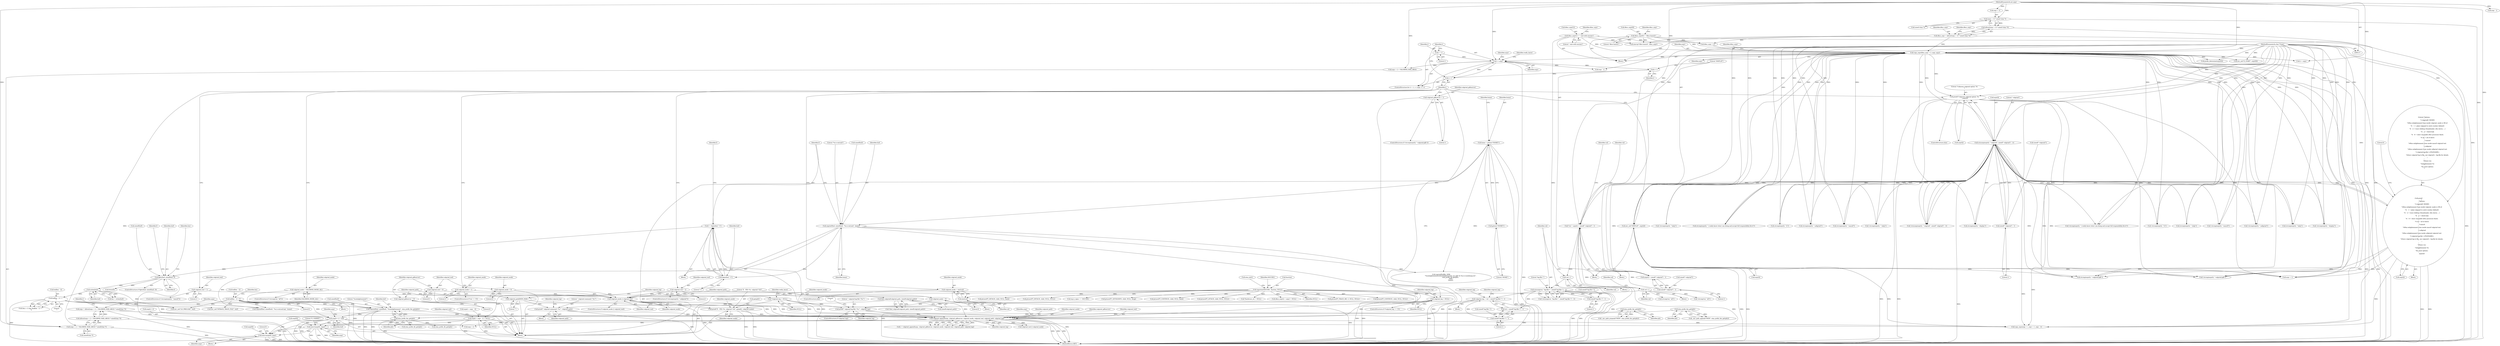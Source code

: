 digraph "0_enlightment_bb4a21e98656fe2c7d98ba2163e6defe9a630e2b@API" {
"1000664" [label="(Call,execv(args[0], args))"];
"1000619" [label="(Call,execv(args[0], args))"];
"1000587" [label="(Call,args[i++] = buf)"];
"1000523" [label="(Call,buf[len - 1] == '\n')"];
"1000516" [label="(Call,strlen(buf))"];
"1000507" [label="(Call,fgets(buf, sizeof(buf), f))"];
"1000498" [label="(Call,f = fopen(buf, \"r\"))"];
"1000500" [label="(Call,fopen(buf, \"r\"))"];
"1000492" [label="(Call,snprintf(buf, sizeof(buf), \"%s/.e-mtrack\", home))"];
"1000484" [label="(Call,home = getenv(\"HOME\"))"];
"1000486" [label="(Call,getenv(\"HOME\"))"];
"1000531" [label="(Call,buf[len - 1] = 0)"];
"1000560" [label="(Call,snprintf(buf, sizeof(buf), \"%s/enlightenment\", eina_prefix_bin_get(pfx)))"];
"1000565" [label="(Call,eina_prefix_bin_get(pfx))"];
"1000448" [label="(Call,eina_prefix_bin_get(pfx))"];
"1000443" [label="(Call,eina_prefix_bin_get(pfx))"];
"1000580" [label="(Call,valgrind_append(args, valgrind_gdbserver, valgrind_mode, valgrind_tool, valgrind_path, valgrind_log))"];
"1000567" [label="(Call,args = alloca((argc + 2 + VALGRIND_MAX_ARGS) * sizeof(char *)))"];
"1000569" [label="(Call,alloca((argc + 2 + VALGRIND_MAX_ARGS) * sizeof(char *)))"];
"1000570" [label="(Call,(argc + 2 + VALGRIND_MAX_ARGS) * sizeof(char *))"];
"1000249" [label="(Call,i < argc)"];
"1000252" [label="(Call,i++)"];
"1000369" [label="(Call,i++)"];
"1000246" [label="(Call,i = 1)"];
"1000118" [label="(MethodParameterIn,int argc)"];
"1000220" [label="(Call,copy_args(dbus_argv + 2, argv, argc))"];
"1000215" [label="(Call,dbus_argv[1] = \"--exit-with-session\")"];
"1000210" [label="(Call,dbus_argv[0] = \"dbus-launch\")"];
"1000201" [label="(Call,dbus_argv = alloca((argc + 3) * sizeof (char *)))"];
"1000203" [label="(Call,alloca((argc + 3) * sizeof (char *)))"];
"1000204" [label="(Call,(argc + 3) * sizeof (char *))"];
"1000119" [label="(MethodParameterIn,char **argv)"];
"1000131" [label="(Call,valgrind_gdbserver = 0)"];
"1000262" [label="(Call,valgrind_gdbserver = 1)"];
"1000467" [label="(Call,printf(\"E - PID=%i, valgrind=%d\", getpid(), valgrind_mode))"];
"1000464" [label="(Call,valgrind_mode = 0)"];
"1000451" [label="(Call,valgrind_mode || valgrind_tool)"];
"1000350" [label="(Call,valgrind_mode = atoi(val))"];
"1000352" [label="(Call,atoi(val))"];
"1000339" [label="(Call,val++)"];
"1000279" [label="(Call,*val = argv[i] + sizeof(\"-valgrind\") - 1)"];
"1000268" [label="(Call,strncmp(argv[i], \"-valgrind\", sizeof(\"-valgrind\") - 1))"];
"1000355" [label="(Call,printf(\"Unknown valgrind option: %s\n\", argv[i]))"];
"1000421" [label="(Call,printf\n             (\n               \"Options:\n\"\n               \"\t-valgrind[=MODE]\n\"\n               \"\t\tRun enlightenment from inside valgrind, mode is OR of:\n\"\n               \"\t\t   1 = plain valgrind to catch crashes (default)\n\"\n               \"\t\t   2 = trace children (thumbnailer, efm slaves, ...)\n\"\n               \"\t\t   4 = check leak\n\"\n               \"\t\t   8 = show reachable after processes finish.\n\"\n               \"\t\t all = all of above\n\"\n               \"\t-massif\n\"\n               \"\t\tRun enlightenment from inside massif valgrind tool.\n\"\n               \"\t-callgrind\n\"\n               \"\t\tRun enlightenment from inside callgrind valgrind tool.\n\"\n               \"\t-valgrind-log-file=<FILENAME>\n\"\n               \"\t\tSave valgrind log to file, see valgrind's --log-file for details.\n\"\n               \"\n\"\n               \"Please run:\n\"\n               \"\tenlightenment %s\n\"\n               \"for more options.\n\",\n               argv[i]))"];
"1000371" [label="(Call,env_set(\"DISPLAY\", argv[i]))"];
"1000273" [label="(Call,sizeof(\"-valgrind\") - 1)"];
"1000285" [label="(Call,sizeof(\"-valgrind\") - 1)"];
"1000346" [label="(Call,valgrind_mode = VALGRIND_MODE_ALL)"];
"1000294" [label="(Call,valgrind_mode = 1)"];
"1000123" [label="(Call,valgrind_mode = 0)"];
"1000395" [label="(Call,valgrind_tool = 2)"];
"1000127" [label="(Call,valgrind_tool = 0)"];
"1000384" [label="(Call,valgrind_tool = 1)"];
"1000138" [label="(Call,valgrind_path[PATH_MAX] = \"\")"];
"1000474" [label="(Call,printf(\" valgrind-command='%s'\", valgrind_path))"];
"1000457" [label="(Call,find_valgrind(valgrind_path, sizeof(valgrind_path)))"];
"1000329" [label="(Call,valgrind_log = NULL)"];
"1000185" [label="(Call,sigaction(SIGUSR1, &action, NULL))"];
"1000142" [label="(Call,*valgrind_log = NULL)"];
"1000479" [label="(Call,printf(\" valgrind-log-file='%s'\", valgrind_log))"];
"1000316" [label="(Call,valgrind_log = val + sizeof(\"log-file=\") - 1)"];
"1000308" [label="(Call,strncmp(val, \"log-file=\", sizeof(\"log-file=\") - 1))"];
"1000304" [label="(Call,val++)"];
"1000311" [label="(Call,sizeof(\"log-file=\") - 1)"];
"1000320" [label="(Call,sizeof(\"log-file=\") - 1)"];
"1000603" [label="(Call,args[i + argc - 1] = NULL)"];
"1000440" [label="(Identifier,really_know)"];
"1000131" [label="(Call,valgrind_gdbserver = 0)"];
"1000249" [label="(Call,i < argc)"];
"1000343" [label="(Call,strcmp(val, \"all\"))"];
"1000347" [label="(Identifier,valgrind_mode)"];
"1000707" [label="(Call,ptrace(PT_CONTINUE, child, NULL, NULL))"];
"1000390" [label="(Call,strcmp(argv[i], \"-callgrind\"))"];
"1000595" [label="(Identifier,args)"];
"1000514" [label="(Call,len = strlen(buf))"];
"1000349" [label="(ControlStructure,else)"];
"1000323" [label="(Literal,1)"];
"1000558" [label="(Call,fclose(f))"];
"1000124" [label="(Identifier,valgrind_mode)"];
"1000414" [label="(Call,!strcmp(argv[i], \"--help\"))"];
"1000311" [label="(Call,sizeof(\"log-file=\") - 1)"];
"1000338" [label="(Block,)"];
"1000530" [label="(Block,)"];
"1000531" [label="(Call,buf[len - 1] = 0)"];
"1000564" [label="(Literal,\"%s/enlightenment\")"];
"1000585" [label="(Identifier,valgrind_path)"];
"1000452" [label="(Identifier,valgrind_mode)"];
"1000464" [label="(Call,valgrind_mode = 0)"];
"1000264" [label="(Literal,1)"];
"1000189" [label="(Identifier,NULL)"];
"1000626" [label="(Literal,\"E_CSERVE\")"];
"1000470" [label="(Identifier,valgrind_mode)"];
"1000453" [label="(Identifier,valgrind_tool)"];
"1000248" [label="(Literal,1)"];
"1000668" [label="(Identifier,args)"];
"1000295" [label="(Identifier,valgrind_mode)"];
"1000357" [label="(Call,argv[i])"];
"1000388" [label="(ControlStructure,if (!strcmp(argv[i], \"-callgrind\")))"];
"1000240" [label="(Call,env_set(\"E_START\", argv[0]))"];
"1000247" [label="(Identifier,i)"];
"1000583" [label="(Identifier,valgrind_mode)"];
"1000215" [label="(Call,dbus_argv[1] = \"--exit-with-session\")"];
"1000138" [label="(Call,valgrind_path[PATH_MAX] = \"\")"];
"1000354" [label="(ControlStructure,else)"];
"1000423" [label="(Call,argv[i])"];
"1000310" [label="(Literal,\"log-file=\")"];
"1000250" [label="(Identifier,i)"];
"1000560" [label="(Call,snprintf(buf, sizeof(buf), \"%s/enlightenment\", eina_prefix_bin_get(pfx)))"];
"1000208" [label="(Call,sizeof (char *))"];
"1000500" [label="(Call,fopen(buf, \"r\"))"];
"1000351" [label="(Identifier,valgrind_mode)"];
"1000561" [label="(Identifier,buf)"];
"1000253" [label="(Identifier,i)"];
"1000444" [label="(Identifier,pfx)"];
"1000286" [label="(Call,sizeof(\"-valgrind\"))"];
"1000309" [label="(Identifier,val)"];
"1000588" [label="(Call,args[i++])"];
"1000856" [label="(Call,ptrace(PT_DETACH, child, NULL, back))"];
"1000221" [label="(Call,dbus_argv + 2)"];
"1000529" [label="(Literal,'\n')"];
"1000489" [label="(Identifier,home)"];
"1000228" [label="(Identifier,dbus_argv)"];
"1000296" [label="(Literal,1)"];
"1000593" [label="(Call,copy_args(args + i, argv + 1, argc - 1))"];
"1000222" [label="(Identifier,dbus_argv)"];
"1000509" [label="(Call,sizeof(buf))"];
"1000565" [label="(Call,eina_prefix_bin_get(pfx))"];
"1000268" [label="(Call,strncmp(argv[i], \"-valgrind\", sizeof(\"-valgrind\") - 1))"];
"1000501" [label="(Identifier,buf)"];
"1000305" [label="(Identifier,val)"];
"1000363" [label="(Call,strcmp(argv[i], \"-display\"))"];
"1000353" [label="(Identifier,val)"];
"1000289" [label="(ControlStructure,if (*val == '\0'))"];
"1000524" [label="(Call,buf[len - 1])"];
"1000204" [label="(Call,(argc + 3) * sizeof (char *))"];
"1000532" [label="(Call,buf[len - 1])"];
"1000339" [label="(Call,val++)"];
"1000217" [label="(Identifier,dbus_argv)"];
"1000475" [label="(Literal,\" valgrind-command='%s'\")"];
"1000493" [label="(Identifier,buf)"];
"1000989" [label="(Call,ptrace(PT_DETACH, child, NULL, NULL))"];
"1000329" [label="(Call,valgrind_log = NULL)"];
"1000477" [label="(ControlStructure,if (valgrind_log))"];
"1000430" [label="(Call,!strcmp(argv[i], \"-i-really-know-what-i-am-doing-and-accept-full-responsibility-for-it\"))"];
"1000370" [label="(Identifier,i)"];
"1000118" [label="(MethodParameterIn,int argc)"];
"1000314" [label="(Literal,1)"];
"1000559" [label="(Identifier,f)"];
"1000794" [label="(Call,sig.si_signo == SIGUSR1)"];
"1000233" [label="(Call,execvp(\"dbus-launch\", dbus_argv))"];
"1000205" [label="(Call,argc + 3)"];
"1000330" [label="(Identifier,valgrind_log)"];
"1000211" [label="(Call,dbus_argv[0])"];
"1000187" [label="(Call,&action)"];
"1000378" [label="(Call,!strcmp(argv[i], \"-massif\"))"];
"1000143" [label="(Identifier,valgrind_log)"];
"1000142" [label="(Call,*valgrind_log = NULL)"];
"1000120" [label="(Block,)"];
"1000397" [label="(Literal,2)"];
"1000600" [label="(Call,argc - 1)"];
"1000771" [label="(Call,ptrace(PT_GETSIGINFO, child, NULL, &sig))"];
"1000355" [label="(Call,printf(\"Unknown valgrind option: %s\n\", argv[i]))"];
"1000427" [label="(Literal,0)"];
"1000555" [label="(Call,env_set(\"MTRACK_TRACE_FILE\", buf))"];
"1000468" [label="(Literal,\"E - PID=%i, valgrind=%d\")"];
"1000847" [label="(Call,ptrace(PT_CONTINUE, child, NULL, back))"];
"1000214" [label="(Literal,\"dbus-launch\")"];
"1000597" [label="(Call,argv + 1)"];
"1000251" [label="(Identifier,argc)"];
"1000448" [label="(Call,eina_prefix_bin_get(pfx))"];
"1000307" [label="(Call,!strncmp(val, \"log-file=\", sizeof(\"log-file=\") - 1))"];
"1000568" [label="(Identifier,args)"];
"1000516" [label="(Call,strlen(buf))"];
"1000119" [label="(MethodParameterIn,char **argv)"];
"1000389" [label="(Call,!strcmp(argv[i], \"-callgrind\"))"];
"1000255" [label="(ControlStructure,if (!strcmp(argv[i], \"-valgrind-gdb\")))"];
"1000620" [label="(Call,args[0])"];
"1000409" [label="(Call,strcmp(argv[i], \"-help\"))"];
"1000294" [label="(Call,valgrind_mode = 1)"];
"1000128" [label="(Identifier,valgrind_tool)"];
"1000567" [label="(Call,args = alloca((argc + 2 + VALGRIND_MAX_ARGS) * sizeof(char *)))"];
"1000571" [label="(Call,argc + 2 + VALGRIND_MAX_ARGS)"];
"1000304" [label="(Call,val++)"];
"1000507" [label="(Call,fgets(buf, sizeof(buf), f))"];
"1000348" [label="(Identifier,VALGRIND_MODE_ALL)"];
"1000229" [label="(Call,2 + argc)"];
"1000608" [label="(Call,argc - 1)"];
"1000490" [label="(Block,)"];
"1000485" [label="(Identifier,home)"];
"1000469" [label="(Call,getpid())"];
"1000317" [label="(Identifier,valgrind_log)"];
"1000292" [label="(Identifier,val)"];
"1000262" [label="(Call,valgrind_gdbserver = 1)"];
"1000342" [label="(Call,!strcmp(val, \"all\"))"];
"1000341" [label="(ControlStructure,if (!strcmp(val, \"all\")))"];
"1000578" [label="(Call,i = valgrind_append(args, valgrind_gdbserver, valgrind_mode, valgrind_tool, valgrind_path, valgrind_log))"];
"1000327" [label="(Identifier,valgrind_log)"];
"1000499" [label="(Identifier,f)"];
"1000267" [label="(Call,!strncmp(argv[i], \"-valgrind\", sizeof(\"-valgrind\") - 1))"];
"1000252" [label="(Call,i++)"];
"1000368" [label="(Block,)"];
"1000362" [label="(Call,!strcmp(argv[i], \"-display\"))"];
"1000496" [label="(Literal,\"%s/.e-mtrack\")"];
"1000472" [label="(Identifier,valgrind_mode)"];
"1000586" [label="(Identifier,valgrind_log)"];
"1000236" [label="(Call,prefix_determine(argv[0]))"];
"1000483" [label="(Literal,'\n')"];
"1000123" [label="(Call,valgrind_mode = 0)"];
"1000519" [label="(Call,(len > 1) && (buf[len - 1] == '\n'))"];
"1000502" [label="(Literal,\"r\")"];
"1000377" [label="(ControlStructure,if (!strcmp(argv[i], \"-massif\")))"];
"1000492" [label="(Call,snprintf(buf, sizeof(buf), \"%s/.e-mtrack\", home))"];
"1000540" [label="(Call,env_set(\"LD_PRELOAD\", buf))"];
"1000685" [label="(Call,ptrace(PT_ATTACH, child, NULL, NULL))"];
"1000570" [label="(Call,(argc + 2 + VALGRIND_MAX_ARGS) * sizeof(char *))"];
"1000613" [label="(Call,valgrind_tool || valgrind_mode)"];
"1000272" [label="(Literal,\"-valgrind\")"];
"1000132" [label="(Identifier,valgrind_gdbserver)"];
"1000476" [label="(Identifier,valgrind_path)"];
"1000385" [label="(Identifier,valgrind_tool)"];
"1000497" [label="(Identifier,home)"];
"1000465" [label="(Identifier,valgrind_mode)"];
"1000604" [label="(Call,args[i + argc - 1])"];
"1000757" [label="(Call,*backtrace_str = NULL)"];
"1000127" [label="(Call,valgrind_tool = 0)"];
"1000474" [label="(Call,printf(\" valgrind-command='%s'\", valgrind_path))"];
"1000420" [label="(Block,)"];
"1000498" [label="(Call,f = fopen(buf, \"r\"))"];
"1000280" [label="(Identifier,val)"];
"1000611" [label="(Identifier,NULL)"];
"1000133" [label="(Literal,0)"];
"1000484" [label="(Call,home = getenv(\"HOME\"))"];
"1000369" [label="(Call,i++)"];
"1000219" [label="(Literal,\"--exit-with-session\")"];
"1000614" [label="(Identifier,valgrind_tool)"];
"1000549" [label="(Call,snprintf(buf, sizeof(buf), \"%s/.e-mtrack.log\", home))"];
"1000504" [label="(Identifier,f)"];
"1000401" [label="(Call,!strcmp(argv[i], \"-h\"))"];
"1000506" [label="(ControlStructure,if (fgets(buf, sizeof(buf), f)))"];
"1000147" [label="(Identifier,really_know)"];
"1000537" [label="(Literal,0)"];
"1000201" [label="(Call,dbus_argv = alloca((argc + 3) * sizeof (char *)))"];
"1000259" [label="(Identifier,argv)"];
"1000256" [label="(Call,!strcmp(argv[i], \"-valgrind-gdb\"))"];
"1000384" [label="(Call,valgrind_tool = 1)"];
"1000318" [label="(Call,val + sizeof(\"log-file=\") - 1)"];
"1000203" [label="(Call,alloca((argc + 3) * sizeof (char *)))"];
"1000279" [label="(Call,*val = argv[i] + sizeof(\"-valgrind\") - 1)"];
"1000461" [label="(Block,)"];
"1000443" [label="(Call,eina_prefix_bin_get(pfx))"];
"1000446" [label="(Call,_env_path_prepend(\"PATH\", eina_prefix_bin_get(pfx)))"];
"1000582" [label="(Identifier,valgrind_gdbserver)"];
"1000539" [label="(Identifier,len)"];
"1000220" [label="(Call,copy_args(dbus_argv + 2, argv, argc))"];
"1000415" [label="(Call,strcmp(argv[i], \"--help\"))"];
"1000312" [label="(Call,sizeof(\"log-file=\"))"];
"1000321" [label="(Call,sizeof(\"log-file=\"))"];
"1000140" [label="(Literal,\"\")"];
"1000909" [label="(Call,eina_prefix_lib_get(pfx))"];
"1000479" [label="(Call,printf(\" valgrind-log-file='%s'\", valgrind_log))"];
"1000408" [label="(Call,!strcmp(argv[i], \"-help\"))"];
"1000315" [label="(Block,)"];
"1000580" [label="(Call,valgrind_append(args, valgrind_gdbserver, valgrind_mode, valgrind_tool, valgrind_path, valgrind_log))"];
"1000487" [label="(Literal,\"HOME\")"];
"1000224" [label="(Identifier,argv)"];
"1000508" [label="(Identifier,buf)"];
"1000144" [label="(Identifier,NULL)"];
"1000523" [label="(Call,buf[len - 1] == '\n')"];
"1000441" [label="(Call,_env_path_append(\"PATH\", eina_prefix_bin_get(pfx)))"];
"1000372" [label="(Literal,\"DISPLAY\")"];
"1000466" [label="(Literal,0)"];
"1000324" [label="(ControlStructure,if (*valgrind_log == '\0'))"];
"1000216" [label="(Call,dbus_argv[1])"];
"1000185" [label="(Call,sigaction(SIGUSR1, &action, NULL))"];
"1000308" [label="(Call,strncmp(val, \"log-file=\", sizeof(\"log-file=\") - 1))"];
"1000263" [label="(Identifier,valgrind_gdbserver)"];
"1000451" [label="(Call,valgrind_mode || valgrind_tool)"];
"1000670" [label="(Literal,0)"];
"1000449" [label="(Identifier,pfx)"];
"1000867" [label="(Call,snprintf(buffer, 4096,\n                                          \"%s/enlightenment/utils/enlightenment_sys gdb %i %s/.e-crashdump.txt\",\n                                          eina_prefix_lib_get(pfx),\n                                           child,\n                                           home))"];
"1000269" [label="(Call,argv[i])"];
"1000245" [label="(ControlStructure,for (i = 1; i < argc; i++))"];
"1000664" [label="(Call,execv(args[0], args))"];
"1000386" [label="(Literal,1)"];
"1000655" [label="(Block,)"];
"1000356" [label="(Literal,\"Unknown valgrind option: %s\n\")"];
"1000190" [label="(Call,eina_init())"];
"1000276" [label="(Literal,1)"];
"1000450" [label="(ControlStructure,if (valgrind_mode || valgrind_tool))"];
"1000459" [label="(Call,sizeof(valgrind_path))"];
"1000473" [label="(Block,)"];
"1000517" [label="(Identifier,buf)"];
"1000226" [label="(Call,dbus_argv[2 + argc] = NULL)"];
"1000467" [label="(Call,printf(\"E - PID=%i, valgrind=%d\", getpid(), valgrind_mode))"];
"1000619" [label="(Call,execv(args[0], args))"];
"1000373" [label="(Call,argv[i])"];
"1000281" [label="(Call,argv[i] + sizeof(\"-valgrind\") - 1)"];
"1000396" [label="(Identifier,valgrind_tool)"];
"1000129" [label="(Literal,0)"];
"1001058" [label="(MethodReturn,RET)"];
"1000274" [label="(Call,sizeof(\"-valgrind\"))"];
"1000480" [label="(Literal,\" valgrind-log-file='%s'\")"];
"1000277" [label="(Block,)"];
"1000456" [label="(Call,!find_valgrind(valgrind_path, sizeof(valgrind_path)))"];
"1000316" [label="(Call,valgrind_log = val + sizeof(\"log-file=\") - 1)"];
"1000515" [label="(Identifier,len)"];
"1000431" [label="(Call,strcmp(argv[i], \"-i-really-know-what-i-am-doing-and-accept-full-responsibility-for-it\"))"];
"1000210" [label="(Call,dbus_argv[0] = \"dbus-launch\")"];
"1000871" [label="(Call,eina_prefix_lib_get(pfx))"];
"1000481" [label="(Identifier,valgrind_log)"];
"1000331" [label="(Identifier,NULL)"];
"1000125" [label="(Literal,0)"];
"1000478" [label="(Identifier,valgrind_log)"];
"1000603" [label="(Call,args[i + argc - 1] = NULL)"];
"1000569" [label="(Call,alloca((argc + 2 + VALGRIND_MAX_ARGS) * sizeof(char *)))"];
"1000402" [label="(Call,strcmp(argv[i], \"-h\"))"];
"1000371" [label="(Call,env_set(\"DISPLAY\", argv[i]))"];
"1000421" [label="(Call,printf\n             (\n               \"Options:\n\"\n               \"\t-valgrind[=MODE]\n\"\n               \"\t\tRun enlightenment from inside valgrind, mode is OR of:\n\"\n               \"\t\t   1 = plain valgrind to catch crashes (default)\n\"\n               \"\t\t   2 = trace children (thumbnailer, efm slaves, ...)\n\"\n               \"\t\t   4 = check leak\n\"\n               \"\t\t   8 = show reachable after processes finish.\n\"\n               \"\t\t all = all of above\n\"\n               \"\t-massif\n\"\n               \"\t\tRun enlightenment from inside massif valgrind tool.\n\"\n               \"\t-callgrind\n\"\n               \"\t\tRun enlightenment from inside callgrind valgrind tool.\n\"\n               \"\t-valgrind-log-file=<FILENAME>\n\"\n               \"\t\tSave valgrind log to file, see valgrind's --log-file for details.\n\"\n               \"\n\"\n               \"Please run:\n\"\n               \"\tenlightenment %s\n\"\n               \"for more options.\n\",\n               argv[i]))"];
"1000202" [label="(Identifier,dbus_argv)"];
"1000458" [label="(Identifier,valgrind_path)"];
"1000340" [label="(Identifier,val)"];
"1000350" [label="(Call,valgrind_mode = atoi(val))"];
"1000273" [label="(Call,sizeof(\"-valgrind\") - 1)"];
"1000457" [label="(Call,find_valgrind(valgrind_path, sizeof(valgrind_path)))"];
"1000592" [label="(Identifier,buf)"];
"1000584" [label="(Identifier,valgrind_tool)"];
"1000186" [label="(Identifier,SIGUSR1)"];
"1000212" [label="(Identifier,dbus_argv)"];
"1000303" [label="(Block,)"];
"1000623" [label="(Identifier,args)"];
"1000665" [label="(Call,args[0])"];
"1000139" [label="(Identifier,valgrind_path)"];
"1000199" [label="(Block,)"];
"1000395" [label="(Call,valgrind_tool = 2)"];
"1000576" [label="(Call,sizeof(char *))"];
"1000581" [label="(Identifier,args)"];
"1000659" [label="(Call,ptrace(PT_TRACE_ME, 0, NULL, NULL))"];
"1000511" [label="(Identifier,f)"];
"1000486" [label="(Call,getenv(\"HOME\"))"];
"1000257" [label="(Call,strcmp(argv[i], \"-valgrind-gdb\"))"];
"1000379" [label="(Call,strcmp(argv[i], \"-massif\"))"];
"1000422" [label="(Literal,\"Options:\n\"\n               \"\t-valgrind[=MODE]\n\"\n               \"\t\tRun enlightenment from inside valgrind, mode is OR of:\n\"\n               \"\t\t   1 = plain valgrind to catch crashes (default)\n\"\n               \"\t\t   2 = trace children (thumbnailer, efm slaves, ...)\n\"\n               \"\t\t   4 = check leak\n\"\n               \"\t\t   8 = show reachable after processes finish.\n\"\n               \"\t\t all = all of above\n\"\n               \"\t-massif\n\"\n               \"\t\tRun enlightenment from inside massif valgrind tool.\n\"\n               \"\t-callgrind\n\"\n               \"\t\tRun enlightenment from inside callgrind valgrind tool.\n\"\n               \"\t-valgrind-log-file=<FILENAME>\n\"\n               \"\t\tSave valgrind log to file, see valgrind's --log-file for details.\n\"\n               \"\n\"\n               \"Please run:\n\"\n               \"\tenlightenment %s\n\"\n               \"for more options.\n\")"];
"1000352" [label="(Call,atoi(val))"];
"1000594" [label="(Call,args + i)"];
"1000562" [label="(Call,sizeof(buf))"];
"1000494" [label="(Call,sizeof(buf))"];
"1000346" [label="(Call,valgrind_mode = VALGRIND_MODE_ALL)"];
"1000566" [label="(Identifier,pfx)"];
"1000587" [label="(Call,args[i++] = buf)"];
"1000285" [label="(Call,sizeof(\"-valgrind\") - 1)"];
"1000344" [label="(Identifier,val)"];
"1000225" [label="(Identifier,argc)"];
"1000320" [label="(Call,sizeof(\"log-file=\") - 1)"];
"1000246" [label="(Call,i = 1)"];
"1000579" [label="(Identifier,i)"];
"1000288" [label="(Literal,1)"];
"1000664" -> "1000655"  [label="AST: "];
"1000664" -> "1000668"  [label="CFG: "];
"1000665" -> "1000664"  [label="AST: "];
"1000668" -> "1000664"  [label="AST: "];
"1000670" -> "1000664"  [label="CFG: "];
"1000664" -> "1001058"  [label="DDG: "];
"1000664" -> "1001058"  [label="DDG: "];
"1000664" -> "1001058"  [label="DDG: "];
"1000619" -> "1000664"  [label="DDG: "];
"1000619" -> "1000664"  [label="DDG: "];
"1000587" -> "1000664"  [label="DDG: "];
"1000603" -> "1000664"  [label="DDG: "];
"1000619" -> "1000120"  [label="AST: "];
"1000619" -> "1000623"  [label="CFG: "];
"1000620" -> "1000619"  [label="AST: "];
"1000623" -> "1000619"  [label="AST: "];
"1000626" -> "1000619"  [label="CFG: "];
"1000619" -> "1001058"  [label="DDG: "];
"1000619" -> "1001058"  [label="DDG: "];
"1000619" -> "1001058"  [label="DDG: "];
"1000587" -> "1000619"  [label="DDG: "];
"1000580" -> "1000619"  [label="DDG: "];
"1000603" -> "1000619"  [label="DDG: "];
"1000587" -> "1000120"  [label="AST: "];
"1000587" -> "1000592"  [label="CFG: "];
"1000588" -> "1000587"  [label="AST: "];
"1000592" -> "1000587"  [label="AST: "];
"1000595" -> "1000587"  [label="CFG: "];
"1000587" -> "1001058"  [label="DDG: "];
"1000587" -> "1001058"  [label="DDG: "];
"1000523" -> "1000587"  [label="DDG: "];
"1000531" -> "1000587"  [label="DDG: "];
"1000560" -> "1000587"  [label="DDG: "];
"1000587" -> "1000593"  [label="DDG: "];
"1000587" -> "1000594"  [label="DDG: "];
"1000523" -> "1000519"  [label="AST: "];
"1000523" -> "1000529"  [label="CFG: "];
"1000524" -> "1000523"  [label="AST: "];
"1000529" -> "1000523"  [label="AST: "];
"1000519" -> "1000523"  [label="CFG: "];
"1000523" -> "1001058"  [label="DDG: "];
"1000523" -> "1000519"  [label="DDG: "];
"1000523" -> "1000519"  [label="DDG: "];
"1000516" -> "1000523"  [label="DDG: "];
"1000523" -> "1000540"  [label="DDG: "];
"1000523" -> "1000549"  [label="DDG: "];
"1000523" -> "1000555"  [label="DDG: "];
"1000523" -> "1000560"  [label="DDG: "];
"1000516" -> "1000514"  [label="AST: "];
"1000516" -> "1000517"  [label="CFG: "];
"1000517" -> "1000516"  [label="AST: "];
"1000514" -> "1000516"  [label="CFG: "];
"1000516" -> "1000514"  [label="DDG: "];
"1000507" -> "1000516"  [label="DDG: "];
"1000516" -> "1000540"  [label="DDG: "];
"1000507" -> "1000506"  [label="AST: "];
"1000507" -> "1000511"  [label="CFG: "];
"1000508" -> "1000507"  [label="AST: "];
"1000509" -> "1000507"  [label="AST: "];
"1000511" -> "1000507"  [label="AST: "];
"1000515" -> "1000507"  [label="CFG: "];
"1000559" -> "1000507"  [label="CFG: "];
"1000507" -> "1001058"  [label="DDG: "];
"1000498" -> "1000507"  [label="DDG: "];
"1000507" -> "1000558"  [label="DDG: "];
"1000498" -> "1000490"  [label="AST: "];
"1000498" -> "1000500"  [label="CFG: "];
"1000499" -> "1000498"  [label="AST: "];
"1000500" -> "1000498"  [label="AST: "];
"1000504" -> "1000498"  [label="CFG: "];
"1000498" -> "1001058"  [label="DDG: "];
"1000498" -> "1001058"  [label="DDG: "];
"1000500" -> "1000498"  [label="DDG: "];
"1000500" -> "1000498"  [label="DDG: "];
"1000500" -> "1000502"  [label="CFG: "];
"1000501" -> "1000500"  [label="AST: "];
"1000502" -> "1000500"  [label="AST: "];
"1000492" -> "1000500"  [label="DDG: "];
"1000492" -> "1000490"  [label="AST: "];
"1000492" -> "1000497"  [label="CFG: "];
"1000493" -> "1000492"  [label="AST: "];
"1000494" -> "1000492"  [label="AST: "];
"1000496" -> "1000492"  [label="AST: "];
"1000497" -> "1000492"  [label="AST: "];
"1000499" -> "1000492"  [label="CFG: "];
"1000492" -> "1001058"  [label="DDG: "];
"1000492" -> "1001058"  [label="DDG: "];
"1000484" -> "1000492"  [label="DDG: "];
"1000492" -> "1000549"  [label="DDG: "];
"1000492" -> "1000867"  [label="DDG: "];
"1000484" -> "1000120"  [label="AST: "];
"1000484" -> "1000486"  [label="CFG: "];
"1000485" -> "1000484"  [label="AST: "];
"1000486" -> "1000484"  [label="AST: "];
"1000489" -> "1000484"  [label="CFG: "];
"1000484" -> "1001058"  [label="DDG: "];
"1000484" -> "1001058"  [label="DDG: "];
"1000486" -> "1000484"  [label="DDG: "];
"1000484" -> "1000867"  [label="DDG: "];
"1000486" -> "1000487"  [label="CFG: "];
"1000487" -> "1000486"  [label="AST: "];
"1000531" -> "1000530"  [label="AST: "];
"1000531" -> "1000537"  [label="CFG: "];
"1000532" -> "1000531"  [label="AST: "];
"1000537" -> "1000531"  [label="AST: "];
"1000539" -> "1000531"  [label="CFG: "];
"1000531" -> "1001058"  [label="DDG: "];
"1000531" -> "1000540"  [label="DDG: "];
"1000531" -> "1000549"  [label="DDG: "];
"1000531" -> "1000555"  [label="DDG: "];
"1000531" -> "1000560"  [label="DDG: "];
"1000560" -> "1000120"  [label="AST: "];
"1000560" -> "1000565"  [label="CFG: "];
"1000561" -> "1000560"  [label="AST: "];
"1000562" -> "1000560"  [label="AST: "];
"1000564" -> "1000560"  [label="AST: "];
"1000565" -> "1000560"  [label="AST: "];
"1000568" -> "1000560"  [label="CFG: "];
"1000560" -> "1001058"  [label="DDG: "];
"1000560" -> "1001058"  [label="DDG: "];
"1000565" -> "1000560"  [label="DDG: "];
"1000565" -> "1000566"  [label="CFG: "];
"1000566" -> "1000565"  [label="AST: "];
"1000565" -> "1001058"  [label="DDG: "];
"1000448" -> "1000565"  [label="DDG: "];
"1000443" -> "1000565"  [label="DDG: "];
"1000565" -> "1000871"  [label="DDG: "];
"1000565" -> "1000909"  [label="DDG: "];
"1000448" -> "1000446"  [label="AST: "];
"1000448" -> "1000449"  [label="CFG: "];
"1000449" -> "1000448"  [label="AST: "];
"1000446" -> "1000448"  [label="CFG: "];
"1000448" -> "1000446"  [label="DDG: "];
"1000443" -> "1000441"  [label="AST: "];
"1000443" -> "1000444"  [label="CFG: "];
"1000444" -> "1000443"  [label="AST: "];
"1000441" -> "1000443"  [label="CFG: "];
"1000443" -> "1000441"  [label="DDG: "];
"1000580" -> "1000578"  [label="AST: "];
"1000580" -> "1000586"  [label="CFG: "];
"1000581" -> "1000580"  [label="AST: "];
"1000582" -> "1000580"  [label="AST: "];
"1000583" -> "1000580"  [label="AST: "];
"1000584" -> "1000580"  [label="AST: "];
"1000585" -> "1000580"  [label="AST: "];
"1000586" -> "1000580"  [label="AST: "];
"1000578" -> "1000580"  [label="CFG: "];
"1000580" -> "1001058"  [label="DDG: "];
"1000580" -> "1001058"  [label="DDG: "];
"1000580" -> "1001058"  [label="DDG: "];
"1000580" -> "1000578"  [label="DDG: "];
"1000580" -> "1000578"  [label="DDG: "];
"1000580" -> "1000578"  [label="DDG: "];
"1000580" -> "1000578"  [label="DDG: "];
"1000580" -> "1000578"  [label="DDG: "];
"1000580" -> "1000578"  [label="DDG: "];
"1000567" -> "1000580"  [label="DDG: "];
"1000131" -> "1000580"  [label="DDG: "];
"1000262" -> "1000580"  [label="DDG: "];
"1000467" -> "1000580"  [label="DDG: "];
"1000451" -> "1000580"  [label="DDG: "];
"1000138" -> "1000580"  [label="DDG: "];
"1000474" -> "1000580"  [label="DDG: "];
"1000457" -> "1000580"  [label="DDG: "];
"1000329" -> "1000580"  [label="DDG: "];
"1000142" -> "1000580"  [label="DDG: "];
"1000479" -> "1000580"  [label="DDG: "];
"1000316" -> "1000580"  [label="DDG: "];
"1000580" -> "1000593"  [label="DDG: "];
"1000580" -> "1000594"  [label="DDG: "];
"1000580" -> "1000613"  [label="DDG: "];
"1000580" -> "1000613"  [label="DDG: "];
"1000567" -> "1000120"  [label="AST: "];
"1000567" -> "1000569"  [label="CFG: "];
"1000568" -> "1000567"  [label="AST: "];
"1000569" -> "1000567"  [label="AST: "];
"1000579" -> "1000567"  [label="CFG: "];
"1000567" -> "1001058"  [label="DDG: "];
"1000569" -> "1000567"  [label="DDG: "];
"1000569" -> "1000570"  [label="CFG: "];
"1000570" -> "1000569"  [label="AST: "];
"1000569" -> "1001058"  [label="DDG: "];
"1000570" -> "1000569"  [label="DDG: "];
"1000570" -> "1000576"  [label="CFG: "];
"1000571" -> "1000570"  [label="AST: "];
"1000576" -> "1000570"  [label="AST: "];
"1000570" -> "1001058"  [label="DDG: "];
"1000249" -> "1000570"  [label="DDG: "];
"1000118" -> "1000570"  [label="DDG: "];
"1000249" -> "1000245"  [label="AST: "];
"1000249" -> "1000251"  [label="CFG: "];
"1000250" -> "1000249"  [label="AST: "];
"1000251" -> "1000249"  [label="AST: "];
"1000259" -> "1000249"  [label="CFG: "];
"1000440" -> "1000249"  [label="CFG: "];
"1000249" -> "1001058"  [label="DDG: "];
"1000252" -> "1000249"  [label="DDG: "];
"1000246" -> "1000249"  [label="DDG: "];
"1000118" -> "1000249"  [label="DDG: "];
"1000220" -> "1000249"  [label="DDG: "];
"1000249" -> "1000252"  [label="DDG: "];
"1000249" -> "1000369"  [label="DDG: "];
"1000249" -> "1000571"  [label="DDG: "];
"1000249" -> "1000600"  [label="DDG: "];
"1000252" -> "1000245"  [label="AST: "];
"1000252" -> "1000253"  [label="CFG: "];
"1000253" -> "1000252"  [label="AST: "];
"1000250" -> "1000252"  [label="CFG: "];
"1000369" -> "1000252"  [label="DDG: "];
"1000369" -> "1000368"  [label="AST: "];
"1000369" -> "1000370"  [label="CFG: "];
"1000370" -> "1000369"  [label="AST: "];
"1000372" -> "1000369"  [label="CFG: "];
"1000246" -> "1000245"  [label="AST: "];
"1000246" -> "1000248"  [label="CFG: "];
"1000247" -> "1000246"  [label="AST: "];
"1000248" -> "1000246"  [label="AST: "];
"1000250" -> "1000246"  [label="CFG: "];
"1000118" -> "1000117"  [label="AST: "];
"1000118" -> "1001058"  [label="DDG: "];
"1000118" -> "1000204"  [label="DDG: "];
"1000118" -> "1000205"  [label="DDG: "];
"1000118" -> "1000220"  [label="DDG: "];
"1000118" -> "1000229"  [label="DDG: "];
"1000118" -> "1000571"  [label="DDG: "];
"1000118" -> "1000600"  [label="DDG: "];
"1000118" -> "1000608"  [label="DDG: "];
"1000220" -> "1000199"  [label="AST: "];
"1000220" -> "1000225"  [label="CFG: "];
"1000221" -> "1000220"  [label="AST: "];
"1000224" -> "1000220"  [label="AST: "];
"1000225" -> "1000220"  [label="AST: "];
"1000228" -> "1000220"  [label="CFG: "];
"1000220" -> "1001058"  [label="DDG: "];
"1000220" -> "1001058"  [label="DDG: "];
"1000215" -> "1000220"  [label="DDG: "];
"1000210" -> "1000220"  [label="DDG: "];
"1000201" -> "1000220"  [label="DDG: "];
"1000119" -> "1000220"  [label="DDG: "];
"1000220" -> "1000229"  [label="DDG: "];
"1000220" -> "1000236"  [label="DDG: "];
"1000220" -> "1000240"  [label="DDG: "];
"1000220" -> "1000256"  [label="DDG: "];
"1000220" -> "1000257"  [label="DDG: "];
"1000220" -> "1000268"  [label="DDG: "];
"1000220" -> "1000279"  [label="DDG: "];
"1000220" -> "1000281"  [label="DDG: "];
"1000220" -> "1000355"  [label="DDG: "];
"1000220" -> "1000362"  [label="DDG: "];
"1000220" -> "1000363"  [label="DDG: "];
"1000220" -> "1000371"  [label="DDG: "];
"1000220" -> "1000378"  [label="DDG: "];
"1000220" -> "1000379"  [label="DDG: "];
"1000220" -> "1000389"  [label="DDG: "];
"1000220" -> "1000390"  [label="DDG: "];
"1000220" -> "1000401"  [label="DDG: "];
"1000220" -> "1000402"  [label="DDG: "];
"1000220" -> "1000408"  [label="DDG: "];
"1000220" -> "1000409"  [label="DDG: "];
"1000220" -> "1000414"  [label="DDG: "];
"1000220" -> "1000415"  [label="DDG: "];
"1000220" -> "1000421"  [label="DDG: "];
"1000220" -> "1000430"  [label="DDG: "];
"1000220" -> "1000431"  [label="DDG: "];
"1000220" -> "1000593"  [label="DDG: "];
"1000220" -> "1000597"  [label="DDG: "];
"1000215" -> "1000199"  [label="AST: "];
"1000215" -> "1000219"  [label="CFG: "];
"1000216" -> "1000215"  [label="AST: "];
"1000219" -> "1000215"  [label="AST: "];
"1000222" -> "1000215"  [label="CFG: "];
"1000215" -> "1001058"  [label="DDG: "];
"1000215" -> "1000221"  [label="DDG: "];
"1000215" -> "1000233"  [label="DDG: "];
"1000210" -> "1000199"  [label="AST: "];
"1000210" -> "1000214"  [label="CFG: "];
"1000211" -> "1000210"  [label="AST: "];
"1000214" -> "1000210"  [label="AST: "];
"1000217" -> "1000210"  [label="CFG: "];
"1000210" -> "1001058"  [label="DDG: "];
"1000210" -> "1000221"  [label="DDG: "];
"1000210" -> "1000233"  [label="DDG: "];
"1000201" -> "1000199"  [label="AST: "];
"1000201" -> "1000203"  [label="CFG: "];
"1000202" -> "1000201"  [label="AST: "];
"1000203" -> "1000201"  [label="AST: "];
"1000212" -> "1000201"  [label="CFG: "];
"1000201" -> "1001058"  [label="DDG: "];
"1000203" -> "1000201"  [label="DDG: "];
"1000201" -> "1000221"  [label="DDG: "];
"1000201" -> "1000233"  [label="DDG: "];
"1000203" -> "1000204"  [label="CFG: "];
"1000204" -> "1000203"  [label="AST: "];
"1000203" -> "1001058"  [label="DDG: "];
"1000204" -> "1000203"  [label="DDG: "];
"1000204" -> "1000208"  [label="CFG: "];
"1000205" -> "1000204"  [label="AST: "];
"1000208" -> "1000204"  [label="AST: "];
"1000204" -> "1001058"  [label="DDG: "];
"1000119" -> "1000117"  [label="AST: "];
"1000119" -> "1001058"  [label="DDG: "];
"1000119" -> "1000236"  [label="DDG: "];
"1000119" -> "1000240"  [label="DDG: "];
"1000119" -> "1000256"  [label="DDG: "];
"1000119" -> "1000257"  [label="DDG: "];
"1000119" -> "1000268"  [label="DDG: "];
"1000119" -> "1000279"  [label="DDG: "];
"1000119" -> "1000281"  [label="DDG: "];
"1000119" -> "1000355"  [label="DDG: "];
"1000119" -> "1000362"  [label="DDG: "];
"1000119" -> "1000363"  [label="DDG: "];
"1000119" -> "1000371"  [label="DDG: "];
"1000119" -> "1000378"  [label="DDG: "];
"1000119" -> "1000379"  [label="DDG: "];
"1000119" -> "1000389"  [label="DDG: "];
"1000119" -> "1000390"  [label="DDG: "];
"1000119" -> "1000401"  [label="DDG: "];
"1000119" -> "1000402"  [label="DDG: "];
"1000119" -> "1000408"  [label="DDG: "];
"1000119" -> "1000409"  [label="DDG: "];
"1000119" -> "1000414"  [label="DDG: "];
"1000119" -> "1000415"  [label="DDG: "];
"1000119" -> "1000421"  [label="DDG: "];
"1000119" -> "1000430"  [label="DDG: "];
"1000119" -> "1000431"  [label="DDG: "];
"1000119" -> "1000593"  [label="DDG: "];
"1000119" -> "1000597"  [label="DDG: "];
"1000131" -> "1000120"  [label="AST: "];
"1000131" -> "1000133"  [label="CFG: "];
"1000132" -> "1000131"  [label="AST: "];
"1000133" -> "1000131"  [label="AST: "];
"1000139" -> "1000131"  [label="CFG: "];
"1000262" -> "1000255"  [label="AST: "];
"1000262" -> "1000264"  [label="CFG: "];
"1000263" -> "1000262"  [label="AST: "];
"1000264" -> "1000262"  [label="AST: "];
"1000253" -> "1000262"  [label="CFG: "];
"1000467" -> "1000120"  [label="AST: "];
"1000467" -> "1000470"  [label="CFG: "];
"1000468" -> "1000467"  [label="AST: "];
"1000469" -> "1000467"  [label="AST: "];
"1000470" -> "1000467"  [label="AST: "];
"1000472" -> "1000467"  [label="CFG: "];
"1000467" -> "1001058"  [label="DDG: "];
"1000467" -> "1001058"  [label="DDG: "];
"1000464" -> "1000467"  [label="DDG: "];
"1000451" -> "1000467"  [label="DDG: "];
"1000464" -> "1000461"  [label="AST: "];
"1000464" -> "1000466"  [label="CFG: "];
"1000465" -> "1000464"  [label="AST: "];
"1000466" -> "1000464"  [label="AST: "];
"1000468" -> "1000464"  [label="CFG: "];
"1000451" -> "1000450"  [label="AST: "];
"1000451" -> "1000452"  [label="CFG: "];
"1000451" -> "1000453"  [label="CFG: "];
"1000452" -> "1000451"  [label="AST: "];
"1000453" -> "1000451"  [label="AST: "];
"1000458" -> "1000451"  [label="CFG: "];
"1000468" -> "1000451"  [label="CFG: "];
"1000451" -> "1001058"  [label="DDG: "];
"1000350" -> "1000451"  [label="DDG: "];
"1000346" -> "1000451"  [label="DDG: "];
"1000294" -> "1000451"  [label="DDG: "];
"1000123" -> "1000451"  [label="DDG: "];
"1000395" -> "1000451"  [label="DDG: "];
"1000127" -> "1000451"  [label="DDG: "];
"1000384" -> "1000451"  [label="DDG: "];
"1000350" -> "1000349"  [label="AST: "];
"1000350" -> "1000352"  [label="CFG: "];
"1000351" -> "1000350"  [label="AST: "];
"1000352" -> "1000350"  [label="AST: "];
"1000253" -> "1000350"  [label="CFG: "];
"1000350" -> "1001058"  [label="DDG: "];
"1000352" -> "1000350"  [label="DDG: "];
"1000352" -> "1000353"  [label="CFG: "];
"1000353" -> "1000352"  [label="AST: "];
"1000352" -> "1001058"  [label="DDG: "];
"1000339" -> "1000352"  [label="DDG: "];
"1000339" -> "1000338"  [label="AST: "];
"1000339" -> "1000340"  [label="CFG: "];
"1000340" -> "1000339"  [label="AST: "];
"1000344" -> "1000339"  [label="CFG: "];
"1000279" -> "1000339"  [label="DDG: "];
"1000339" -> "1000342"  [label="DDG: "];
"1000339" -> "1000343"  [label="DDG: "];
"1000279" -> "1000277"  [label="AST: "];
"1000279" -> "1000281"  [label="CFG: "];
"1000280" -> "1000279"  [label="AST: "];
"1000281" -> "1000279"  [label="AST: "];
"1000292" -> "1000279"  [label="CFG: "];
"1000279" -> "1001058"  [label="DDG: "];
"1000279" -> "1001058"  [label="DDG: "];
"1000268" -> "1000279"  [label="DDG: "];
"1000285" -> "1000279"  [label="DDG: "];
"1000279" -> "1000304"  [label="DDG: "];
"1000268" -> "1000267"  [label="AST: "];
"1000268" -> "1000273"  [label="CFG: "];
"1000269" -> "1000268"  [label="AST: "];
"1000272" -> "1000268"  [label="AST: "];
"1000273" -> "1000268"  [label="AST: "];
"1000267" -> "1000268"  [label="CFG: "];
"1000268" -> "1001058"  [label="DDG: "];
"1000268" -> "1000256"  [label="DDG: "];
"1000268" -> "1000257"  [label="DDG: "];
"1000268" -> "1000267"  [label="DDG: "];
"1000268" -> "1000267"  [label="DDG: "];
"1000268" -> "1000267"  [label="DDG: "];
"1000355" -> "1000268"  [label="DDG: "];
"1000421" -> "1000268"  [label="DDG: "];
"1000371" -> "1000268"  [label="DDG: "];
"1000273" -> "1000268"  [label="DDG: "];
"1000268" -> "1000281"  [label="DDG: "];
"1000268" -> "1000355"  [label="DDG: "];
"1000268" -> "1000362"  [label="DDG: "];
"1000268" -> "1000363"  [label="DDG: "];
"1000268" -> "1000371"  [label="DDG: "];
"1000268" -> "1000378"  [label="DDG: "];
"1000268" -> "1000379"  [label="DDG: "];
"1000268" -> "1000389"  [label="DDG: "];
"1000268" -> "1000390"  [label="DDG: "];
"1000268" -> "1000401"  [label="DDG: "];
"1000268" -> "1000402"  [label="DDG: "];
"1000268" -> "1000408"  [label="DDG: "];
"1000268" -> "1000409"  [label="DDG: "];
"1000268" -> "1000414"  [label="DDG: "];
"1000268" -> "1000415"  [label="DDG: "];
"1000268" -> "1000421"  [label="DDG: "];
"1000268" -> "1000430"  [label="DDG: "];
"1000268" -> "1000431"  [label="DDG: "];
"1000268" -> "1000593"  [label="DDG: "];
"1000268" -> "1000597"  [label="DDG: "];
"1000355" -> "1000354"  [label="AST: "];
"1000355" -> "1000357"  [label="CFG: "];
"1000356" -> "1000355"  [label="AST: "];
"1000357" -> "1000355"  [label="AST: "];
"1000253" -> "1000355"  [label="CFG: "];
"1000355" -> "1001058"  [label="DDG: "];
"1000355" -> "1001058"  [label="DDG: "];
"1000355" -> "1000256"  [label="DDG: "];
"1000355" -> "1000257"  [label="DDG: "];
"1000355" -> "1000593"  [label="DDG: "];
"1000355" -> "1000597"  [label="DDG: "];
"1000421" -> "1000420"  [label="AST: "];
"1000421" -> "1000423"  [label="CFG: "];
"1000422" -> "1000421"  [label="AST: "];
"1000423" -> "1000421"  [label="AST: "];
"1000427" -> "1000421"  [label="CFG: "];
"1000421" -> "1001058"  [label="DDG: "];
"1000421" -> "1001058"  [label="DDG: "];
"1000421" -> "1000256"  [label="DDG: "];
"1000421" -> "1000257"  [label="DDG: "];
"1000421" -> "1000593"  [label="DDG: "];
"1000421" -> "1000597"  [label="DDG: "];
"1000371" -> "1000368"  [label="AST: "];
"1000371" -> "1000373"  [label="CFG: "];
"1000372" -> "1000371"  [label="AST: "];
"1000373" -> "1000371"  [label="AST: "];
"1000253" -> "1000371"  [label="CFG: "];
"1000371" -> "1001058"  [label="DDG: "];
"1000371" -> "1001058"  [label="DDG: "];
"1000371" -> "1000256"  [label="DDG: "];
"1000371" -> "1000257"  [label="DDG: "];
"1000371" -> "1000593"  [label="DDG: "];
"1000371" -> "1000597"  [label="DDG: "];
"1000273" -> "1000276"  [label="CFG: "];
"1000274" -> "1000273"  [label="AST: "];
"1000276" -> "1000273"  [label="AST: "];
"1000285" -> "1000281"  [label="AST: "];
"1000285" -> "1000288"  [label="CFG: "];
"1000286" -> "1000285"  [label="AST: "];
"1000288" -> "1000285"  [label="AST: "];
"1000281" -> "1000285"  [label="CFG: "];
"1000285" -> "1000281"  [label="DDG: "];
"1000346" -> "1000341"  [label="AST: "];
"1000346" -> "1000348"  [label="CFG: "];
"1000347" -> "1000346"  [label="AST: "];
"1000348" -> "1000346"  [label="AST: "];
"1000253" -> "1000346"  [label="CFG: "];
"1000346" -> "1001058"  [label="DDG: "];
"1000294" -> "1000289"  [label="AST: "];
"1000294" -> "1000296"  [label="CFG: "];
"1000295" -> "1000294"  [label="AST: "];
"1000296" -> "1000294"  [label="AST: "];
"1000253" -> "1000294"  [label="CFG: "];
"1000123" -> "1000120"  [label="AST: "];
"1000123" -> "1000125"  [label="CFG: "];
"1000124" -> "1000123"  [label="AST: "];
"1000125" -> "1000123"  [label="AST: "];
"1000128" -> "1000123"  [label="CFG: "];
"1000395" -> "1000388"  [label="AST: "];
"1000395" -> "1000397"  [label="CFG: "];
"1000396" -> "1000395"  [label="AST: "];
"1000397" -> "1000395"  [label="AST: "];
"1000253" -> "1000395"  [label="CFG: "];
"1000127" -> "1000120"  [label="AST: "];
"1000127" -> "1000129"  [label="CFG: "];
"1000128" -> "1000127"  [label="AST: "];
"1000129" -> "1000127"  [label="AST: "];
"1000132" -> "1000127"  [label="CFG: "];
"1000384" -> "1000377"  [label="AST: "];
"1000384" -> "1000386"  [label="CFG: "];
"1000385" -> "1000384"  [label="AST: "];
"1000386" -> "1000384"  [label="AST: "];
"1000253" -> "1000384"  [label="CFG: "];
"1000138" -> "1000120"  [label="AST: "];
"1000138" -> "1000140"  [label="CFG: "];
"1000139" -> "1000138"  [label="AST: "];
"1000140" -> "1000138"  [label="AST: "];
"1000143" -> "1000138"  [label="CFG: "];
"1000138" -> "1000474"  [label="DDG: "];
"1000474" -> "1000473"  [label="AST: "];
"1000474" -> "1000476"  [label="CFG: "];
"1000475" -> "1000474"  [label="AST: "];
"1000476" -> "1000474"  [label="AST: "];
"1000478" -> "1000474"  [label="CFG: "];
"1000474" -> "1001058"  [label="DDG: "];
"1000457" -> "1000474"  [label="DDG: "];
"1000457" -> "1000456"  [label="AST: "];
"1000457" -> "1000459"  [label="CFG: "];
"1000458" -> "1000457"  [label="AST: "];
"1000459" -> "1000457"  [label="AST: "];
"1000456" -> "1000457"  [label="CFG: "];
"1000457" -> "1000456"  [label="DDG: "];
"1000329" -> "1000324"  [label="AST: "];
"1000329" -> "1000331"  [label="CFG: "];
"1000330" -> "1000329"  [label="AST: "];
"1000331" -> "1000329"  [label="AST: "];
"1000253" -> "1000329"  [label="CFG: "];
"1000185" -> "1000329"  [label="DDG: "];
"1000329" -> "1000479"  [label="DDG: "];
"1000185" -> "1000120"  [label="AST: "];
"1000185" -> "1000189"  [label="CFG: "];
"1000186" -> "1000185"  [label="AST: "];
"1000187" -> "1000185"  [label="AST: "];
"1000189" -> "1000185"  [label="AST: "];
"1000190" -> "1000185"  [label="CFG: "];
"1000185" -> "1001058"  [label="DDG: "];
"1000185" -> "1001058"  [label="DDG: "];
"1000185" -> "1001058"  [label="DDG: "];
"1000185" -> "1000226"  [label="DDG: "];
"1000185" -> "1000603"  [label="DDG: "];
"1000185" -> "1000659"  [label="DDG: "];
"1000185" -> "1000685"  [label="DDG: "];
"1000185" -> "1000707"  [label="DDG: "];
"1000185" -> "1000757"  [label="DDG: "];
"1000185" -> "1000771"  [label="DDG: "];
"1000185" -> "1000794"  [label="DDG: "];
"1000185" -> "1000847"  [label="DDG: "];
"1000185" -> "1000856"  [label="DDG: "];
"1000185" -> "1000989"  [label="DDG: "];
"1000142" -> "1000120"  [label="AST: "];
"1000142" -> "1000144"  [label="CFG: "];
"1000143" -> "1000142"  [label="AST: "];
"1000144" -> "1000142"  [label="AST: "];
"1000147" -> "1000142"  [label="CFG: "];
"1000142" -> "1000479"  [label="DDG: "];
"1000479" -> "1000477"  [label="AST: "];
"1000479" -> "1000481"  [label="CFG: "];
"1000480" -> "1000479"  [label="AST: "];
"1000481" -> "1000479"  [label="AST: "];
"1000483" -> "1000479"  [label="CFG: "];
"1000479" -> "1001058"  [label="DDG: "];
"1000316" -> "1000479"  [label="DDG: "];
"1000316" -> "1000315"  [label="AST: "];
"1000316" -> "1000318"  [label="CFG: "];
"1000317" -> "1000316"  [label="AST: "];
"1000318" -> "1000316"  [label="AST: "];
"1000327" -> "1000316"  [label="CFG: "];
"1000316" -> "1001058"  [label="DDG: "];
"1000308" -> "1000316"  [label="DDG: "];
"1000320" -> "1000316"  [label="DDG: "];
"1000308" -> "1000307"  [label="AST: "];
"1000308" -> "1000311"  [label="CFG: "];
"1000309" -> "1000308"  [label="AST: "];
"1000310" -> "1000308"  [label="AST: "];
"1000311" -> "1000308"  [label="AST: "];
"1000307" -> "1000308"  [label="CFG: "];
"1000308" -> "1001058"  [label="DDG: "];
"1000308" -> "1001058"  [label="DDG: "];
"1000308" -> "1000307"  [label="DDG: "];
"1000308" -> "1000307"  [label="DDG: "];
"1000308" -> "1000307"  [label="DDG: "];
"1000304" -> "1000308"  [label="DDG: "];
"1000311" -> "1000308"  [label="DDG: "];
"1000308" -> "1000318"  [label="DDG: "];
"1000304" -> "1000303"  [label="AST: "];
"1000304" -> "1000305"  [label="CFG: "];
"1000305" -> "1000304"  [label="AST: "];
"1000309" -> "1000304"  [label="CFG: "];
"1000311" -> "1000314"  [label="CFG: "];
"1000312" -> "1000311"  [label="AST: "];
"1000314" -> "1000311"  [label="AST: "];
"1000320" -> "1000318"  [label="AST: "];
"1000320" -> "1000323"  [label="CFG: "];
"1000321" -> "1000320"  [label="AST: "];
"1000323" -> "1000320"  [label="AST: "];
"1000318" -> "1000320"  [label="CFG: "];
"1000320" -> "1000318"  [label="DDG: "];
"1000603" -> "1000120"  [label="AST: "];
"1000603" -> "1000611"  [label="CFG: "];
"1000604" -> "1000603"  [label="AST: "];
"1000611" -> "1000603"  [label="AST: "];
"1000614" -> "1000603"  [label="CFG: "];
"1000603" -> "1001058"  [label="DDG: "];
"1000603" -> "1001058"  [label="DDG: "];
}
